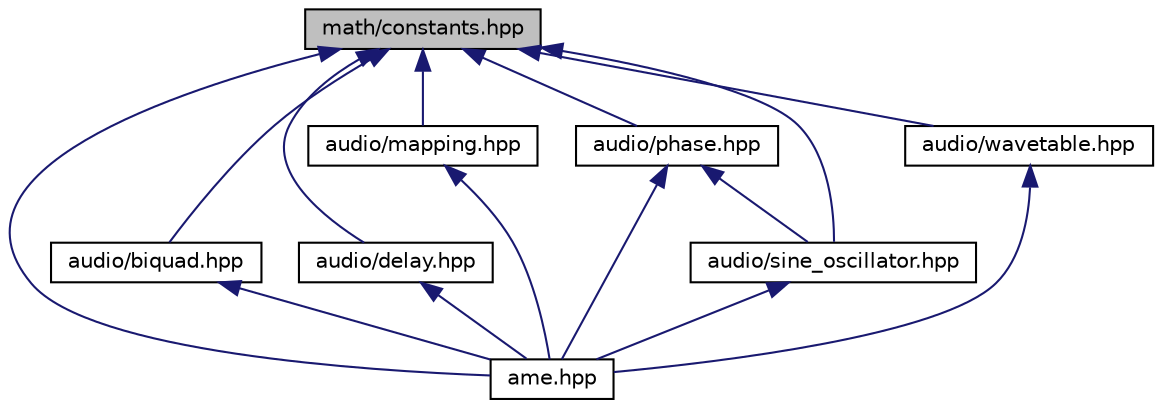 digraph "math/constants.hpp"
{
 // LATEX_PDF_SIZE
  edge [fontname="Helvetica",fontsize="10",labelfontname="Helvetica",labelfontsize="10"];
  node [fontname="Helvetica",fontsize="10",shape=record];
  Node1 [label="math/constants.hpp",height=0.2,width=0.4,color="black", fillcolor="grey75", style="filled", fontcolor="black",tooltip="Math constants."];
  Node1 -> Node2 [dir="back",color="midnightblue",fontsize="10",style="solid",fontname="Helvetica"];
  Node2 [label="ame.hpp",height=0.2,width=0.4,color="black", fillcolor="white", style="filled",URL="$ame_8hpp.html",tooltip="main header file."];
  Node1 -> Node3 [dir="back",color="midnightblue",fontsize="10",style="solid",fontname="Helvetica"];
  Node3 [label="audio/biquad.hpp",height=0.2,width=0.4,color="black", fillcolor="white", style="filled",URL="$biquad_8hpp.html",tooltip="BiQuad filter."];
  Node3 -> Node2 [dir="back",color="midnightblue",fontsize="10",style="solid",fontname="Helvetica"];
  Node1 -> Node4 [dir="back",color="midnightblue",fontsize="10",style="solid",fontname="Helvetica"];
  Node4 [label="audio/delay.hpp",height=0.2,width=0.4,color="black", fillcolor="white", style="filled",URL="$delay_8hpp.html",tooltip="Fractional delay."];
  Node4 -> Node2 [dir="back",color="midnightblue",fontsize="10",style="solid",fontname="Helvetica"];
  Node1 -> Node5 [dir="back",color="midnightblue",fontsize="10",style="solid",fontname="Helvetica"];
  Node5 [label="audio/mapping.hpp",height=0.2,width=0.4,color="black", fillcolor="white", style="filled",URL="$mapping_8hpp.html",tooltip="Mapping functions."];
  Node5 -> Node2 [dir="back",color="midnightblue",fontsize="10",style="solid",fontname="Helvetica"];
  Node1 -> Node6 [dir="back",color="midnightblue",fontsize="10",style="solid",fontname="Helvetica"];
  Node6 [label="audio/phase.hpp",height=0.2,width=0.4,color="black", fillcolor="white", style="filled",URL="$phase_8hpp.html",tooltip="Phase operation."];
  Node6 -> Node2 [dir="back",color="midnightblue",fontsize="10",style="solid",fontname="Helvetica"];
  Node6 -> Node7 [dir="back",color="midnightblue",fontsize="10",style="solid",fontname="Helvetica"];
  Node7 [label="audio/sine_oscillator.hpp",height=0.2,width=0.4,color="black", fillcolor="white", style="filled",URL="$sine__oscillator_8hpp.html",tooltip=" "];
  Node7 -> Node2 [dir="back",color="midnightblue",fontsize="10",style="solid",fontname="Helvetica"];
  Node1 -> Node7 [dir="back",color="midnightblue",fontsize="10",style="solid",fontname="Helvetica"];
  Node1 -> Node8 [dir="back",color="midnightblue",fontsize="10",style="solid",fontname="Helvetica"];
  Node8 [label="audio/wavetable.hpp",height=0.2,width=0.4,color="black", fillcolor="white", style="filled",URL="$wavetable_8hpp.html",tooltip="Wave table generator."];
  Node8 -> Node2 [dir="back",color="midnightblue",fontsize="10",style="solid",fontname="Helvetica"];
}
